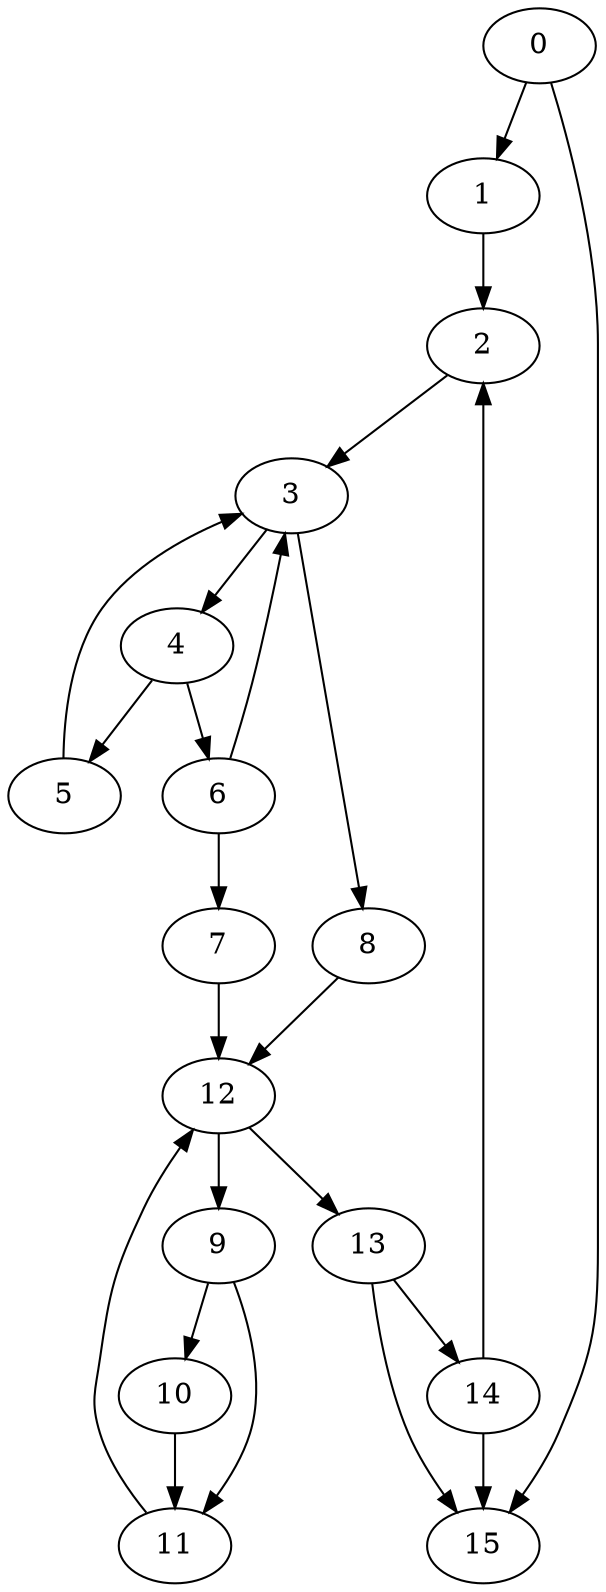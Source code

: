 digraph {
	0
	1
	2
	3
	4
	5
	6
	7
	8
	9
	10
	11
	12
	13
	14
	15
	6 -> 7
	9 -> 11
	10 -> 11
	7 -> 12
	8 -> 12
	11 -> 12
	13 -> 14
	0 -> 1
	2 -> 3
	5 -> 3
	6 -> 3
	12 -> 13
	1 -> 2
	14 -> 2
	12 -> 9
	3 -> 8
	9 -> 10
	4 -> 5
	0 -> 15
	13 -> 15
	14 -> 15
	3 -> 4
	4 -> 6
}
